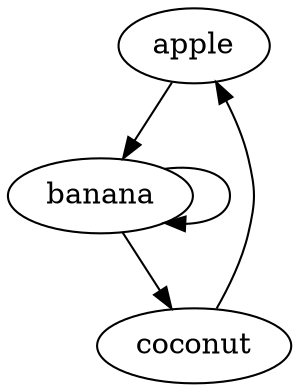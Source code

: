 digraph G {
    a [label="apple"];
    b [label="banana"];
    c [label="coconut"];

    a -> b;
    b -> b;
    b -> c;
    c -> a;
}